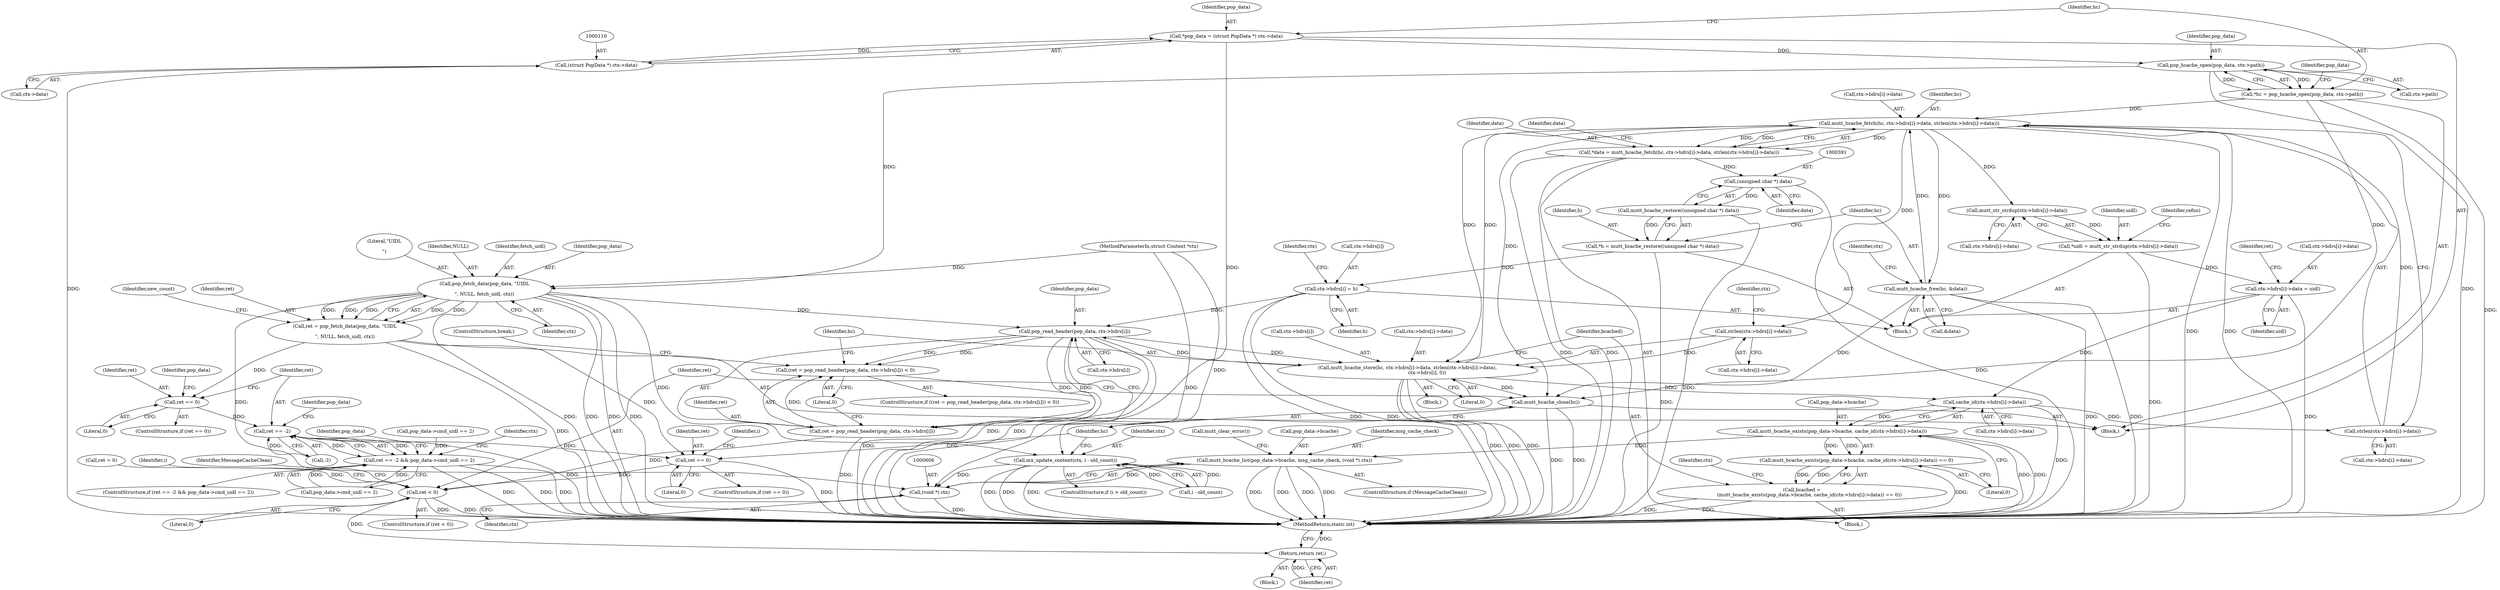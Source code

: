 digraph "0_neomutt_9bfab35522301794483f8f9ed60820bdec9be59e_1@API" {
"1000118" [label="(Call,pop_hcache_open(pop_data, ctx->path))"];
"1000107" [label="(Call,*pop_data = (struct PopData *) ctx->data)"];
"1000109" [label="(Call,(struct PopData *) ctx->data)"];
"1000116" [label="(Call,*hc = pop_hcache_open(pop_data, ctx->path))"];
"1000335" [label="(Call,mutt_hcache_fetch(hc, ctx->hdrs[i]->data, strlen(ctx->hdrs[i]->data)))"];
"1000333" [label="(Call,*data = mutt_hcache_fetch(hc, ctx->hdrs[i]->data, strlen(ctx->hdrs[i]->data)))"];
"1000390" [label="(Call,(unsigned char *) data)"];
"1000389" [label="(Call,mutt_hcache_restore((unsigned char *) data))"];
"1000387" [label="(Call,*h = mutt_hcache_restore((unsigned char *) data))"];
"1000404" [label="(Call,ctx->hdrs[i] = h)"];
"1000449" [label="(Call,pop_read_header(pop_data, ctx->hdrs[i]))"];
"1000446" [label="(Call,(ret = pop_read_header(pop_data, ctx->hdrs[i])) < 0)"];
"1000447" [label="(Call,ret = pop_read_header(pop_data, ctx->hdrs[i]))"];
"1000573" [label="(Call,ret < 0)"];
"1000596" [label="(Return,return ret;)"];
"1000460" [label="(Call,mutt_hcache_store(hc, ctx->hdrs[i]->data, strlen(ctx->hdrs[i]->data),\n                          ctx->hdrs[i], 0))"];
"1000491" [label="(Call,cache_id(ctx->hdrs[i]->data))"];
"1000344" [label="(Call,strlen(ctx->hdrs[i]->data))"];
"1000487" [label="(Call,mutt_bcache_exists(pop_data->bcache, cache_id(ctx->hdrs[i]->data)))"];
"1000486" [label="(Call,mutt_bcache_exists(pop_data->bcache, cache_id(ctx->hdrs[i]->data)) == 0)"];
"1000484" [label="(Call,bcached =\n          (mutt_bcache_exists(pop_data->bcache, cache_id(ctx->hdrs[i]->data)) == 0))"];
"1000600" [label="(Call,mutt_bcache_list(pop_data->bcache, msg_cache_check, (void *) ctx))"];
"1000570" [label="(Call,mutt_hcache_close(hc))"];
"1000358" [label="(Call,mutt_str_strdup(ctx->hdrs[i]->data))"];
"1000356" [label="(Call,*uidl = mutt_str_strdup(ctx->hdrs[i]->data))"];
"1000429" [label="(Call,ctx->hdrs[i]->data = uidl)"];
"1000393" [label="(Call,mutt_hcache_free(hc, &data))"];
"1000469" [label="(Call,strlen(ctx->hdrs[i]->data))"];
"1000164" [label="(Call,pop_fetch_data(pop_data, \"UIDL\r\n\", NULL, fetch_uidl, ctx))"];
"1000162" [label="(Call,ret = pop_fetch_data(pop_data, \"UIDL\r\n\", NULL, fetch_uidl, ctx))"];
"1000189" [label="(Call,ret == 0)"];
"1000203" [label="(Call,ret == -2)"];
"1000202" [label="(Call,ret == -2 && pop_data->cmd_uidl == 2)"];
"1000249" [label="(Call,ret == 0)"];
"1000565" [label="(Call,mx_update_context(ctx, i - old_count))"];
"1000605" [label="(Call,(void *) ctx)"];
"1000598" [label="(ControlStructure,if (MessageCacheClean))"];
"1000249" [label="(Call,ret == 0)"];
"1000116" [label="(Call,*hc = pop_hcache_open(pop_data, ctx->path))"];
"1000461" [label="(Identifier,hc)"];
"1000357" [label="(Identifier,uidl)"];
"1000163" [label="(Identifier,ret)"];
"1000191" [label="(Literal,0)"];
"1000393" [label="(Call,mutt_hcache_free(hc, &data))"];
"1000392" [label="(Identifier,data)"];
"1000604" [label="(Identifier,msg_cache_check)"];
"1000482" [label="(Literal,0)"];
"1000484" [label="(Call,bcached =\n          (mutt_bcache_exists(pop_data->bcache, cache_id(ctx->hdrs[i]->data)) == 0))"];
"1000250" [label="(Identifier,ret)"];
"1000448" [label="(Identifier,ret)"];
"1000394" [label="(Identifier,hc)"];
"1000107" [label="(Call,*pop_data = (struct PopData *) ctx->data)"];
"1000437" [label="(Identifier,uidl)"];
"1000165" [label="(Identifier,pop_data)"];
"1000605" [label="(Call,(void *) ctx)"];
"1000345" [label="(Call,ctx->hdrs[i]->data)"];
"1000439" [label="(Identifier,ret)"];
"1000390" [label="(Call,(unsigned char *) data)"];
"1000504" [label="(Identifier,ctx)"];
"1000576" [label="(Block,)"];
"1000410" [label="(Identifier,h)"];
"1000469" [label="(Call,strlen(ctx->hdrs[i]->data))"];
"1000172" [label="(Identifier,new_count)"];
"1000344" [label="(Call,strlen(ctx->hdrs[i]->data))"];
"1000487" [label="(Call,mutt_bcache_exists(pop_data->bcache, cache_id(ctx->hdrs[i]->data)))"];
"1000485" [label="(Identifier,bcached)"];
"1000438" [label="(Call,ret = 0)"];
"1000356" [label="(Call,*uidl = mutt_str_strdup(ctx->hdrs[i]->data))"];
"1000479" [label="(Identifier,ctx)"];
"1000118" [label="(Call,pop_hcache_open(pop_data, ctx->path))"];
"1000449" [label="(Call,pop_read_header(pop_data, ctx->hdrs[i]))"];
"1000580" [label="(Identifier,i)"];
"1000570" [label="(Call,mutt_hcache_close(hc))"];
"1000613" [label="(MethodReturn,static int)"];
"1000166" [label="(Literal,\"UIDL\r\n\")"];
"1000430" [label="(Call,ctx->hdrs[i]->data)"];
"1000104" [label="(MethodParameterIn,struct Context *ctx)"];
"1000599" [label="(Identifier,MessageCacheClean)"];
"1000499" [label="(Literal,0)"];
"1000203" [label="(Call,ret == -2)"];
"1000574" [label="(Identifier,ret)"];
"1000456" [label="(Literal,0)"];
"1000167" [label="(Identifier,NULL)"];
"1000205" [label="(Call,-2)"];
"1000572" [label="(ControlStructure,if (ret < 0))"];
"1000164" [label="(Call,pop_fetch_data(pop_data, \"UIDL\r\n\", NULL, fetch_uidl, ctx))"];
"1000190" [label="(Identifier,ret)"];
"1000182" [label="(Call,pop_data->cmd_uidl == 2)"];
"1000359" [label="(Call,ctx->hdrs[i]->data)"];
"1000597" [label="(Identifier,ret)"];
"1000575" [label="(Literal,0)"];
"1000126" [label="(Identifier,pop_data)"];
"1000488" [label="(Call,pop_data->bcache)"];
"1000566" [label="(Identifier,ctx)"];
"1000596" [label="(Return,return ret;)"];
"1000207" [label="(Call,pop_data->cmd_uidl == 2)"];
"1000235" [label="(Identifier,ctx)"];
"1000333" [label="(Call,*data = mutt_hcache_fetch(hc, ctx->hdrs[i]->data, strlen(ctx->hdrs[i]->data)))"];
"1000387" [label="(Call,*h = mutt_hcache_restore((unsigned char *) data))"];
"1000451" [label="(Call,ctx->hdrs[i])"];
"1000117" [label="(Identifier,hc)"];
"1000251" [label="(Literal,0)"];
"1000119" [label="(Identifier,pop_data)"];
"1000354" [label="(Block,)"];
"1000401" [label="(Identifier,ctx)"];
"1000470" [label="(Call,ctx->hdrs[i]->data)"];
"1000457" [label="(ControlStructure,break;)"];
"1000492" [label="(Call,ctx->hdrs[i]->data)"];
"1000608" [label="(Call,mutt_clear_error())"];
"1000111" [label="(Call,ctx->data)"];
"1000215" [label="(Identifier,pop_data)"];
"1000201" [label="(ControlStructure,if (ret == -2 && pop_data->cmd_uidl == 2))"];
"1000395" [label="(Call,&data)"];
"1000169" [label="(Identifier,ctx)"];
"1000189" [label="(Call,ret == 0)"];
"1000565" [label="(Call,mx_update_context(ctx, i - old_count))"];
"1000109" [label="(Call,(struct PopData *) ctx->data)"];
"1000209" [label="(Identifier,pop_data)"];
"1000450" [label="(Identifier,pop_data)"];
"1000168" [label="(Identifier,fetch_uidl)"];
"1000358" [label="(Call,mutt_str_strdup(ctx->hdrs[i]->data))"];
"1000445" [label="(ControlStructure,if ((ret = pop_read_header(pop_data, ctx->hdrs[i])) < 0))"];
"1000188" [label="(ControlStructure,if (ret == 0))"];
"1000567" [label="(Call,i - old_count)"];
"1000600" [label="(Call,mutt_bcache_list(pop_data->bcache, msg_cache_check, (void *) ctx))"];
"1000477" [label="(Call,ctx->hdrs[i])"];
"1000429" [label="(Call,ctx->hdrs[i]->data = uidl)"];
"1000195" [label="(Identifier,pop_data)"];
"1000120" [label="(Call,ctx->path)"];
"1000446" [label="(Call,(ret = pop_read_header(pop_data, ctx->hdrs[i])) < 0)"];
"1000460" [label="(Call,mutt_hcache_store(hc, ctx->hdrs[i]->data, strlen(ctx->hdrs[i]->data),\n                          ctx->hdrs[i], 0))"];
"1000388" [label="(Identifier,h)"];
"1000202" [label="(Call,ret == -2 && pop_data->cmd_uidl == 2)"];
"1000248" [label="(ControlStructure,if (ret == 0))"];
"1000486" [label="(Call,mutt_bcache_exists(pop_data->bcache, cache_id(ctx->hdrs[i]->data)) == 0)"];
"1000459" [label="(Block,)"];
"1000491" [label="(Call,cache_id(ctx->hdrs[i]->data))"];
"1000601" [label="(Call,pop_data->bcache)"];
"1000607" [label="(Identifier,ctx)"];
"1000162" [label="(Call,ret = pop_fetch_data(pop_data, \"UIDL\r\n\", NULL, fetch_uidl, ctx))"];
"1000415" [label="(Identifier,ctx)"];
"1000108" [label="(Identifier,pop_data)"];
"1000204" [label="(Identifier,ret)"];
"1000447" [label="(Call,ret = pop_read_header(pop_data, ctx->hdrs[i]))"];
"1000334" [label="(Identifier,data)"];
"1000571" [label="(Identifier,hc)"];
"1000258" [label="(Identifier,i)"];
"1000389" [label="(Call,mutt_hcache_restore((unsigned char *) data))"];
"1000404" [label="(Call,ctx->hdrs[i] = h)"];
"1000462" [label="(Call,ctx->hdrs[i]->data)"];
"1000335" [label="(Call,mutt_hcache_fetch(hc, ctx->hdrs[i]->data, strlen(ctx->hdrs[i]->data)))"];
"1000337" [label="(Call,ctx->hdrs[i]->data)"];
"1000573" [label="(Call,ret < 0)"];
"1000105" [label="(Block,)"];
"1000316" [label="(Block,)"];
"1000561" [label="(ControlStructure,if (i > old_count))"];
"1000336" [label="(Identifier,hc)"];
"1000353" [label="(Identifier,data)"];
"1000368" [label="(Identifier,refno)"];
"1000405" [label="(Call,ctx->hdrs[i])"];
"1000118" -> "1000116"  [label="AST: "];
"1000118" -> "1000120"  [label="CFG: "];
"1000119" -> "1000118"  [label="AST: "];
"1000120" -> "1000118"  [label="AST: "];
"1000116" -> "1000118"  [label="CFG: "];
"1000118" -> "1000613"  [label="DDG: "];
"1000118" -> "1000116"  [label="DDG: "];
"1000118" -> "1000116"  [label="DDG: "];
"1000107" -> "1000118"  [label="DDG: "];
"1000118" -> "1000164"  [label="DDG: "];
"1000107" -> "1000105"  [label="AST: "];
"1000107" -> "1000109"  [label="CFG: "];
"1000108" -> "1000107"  [label="AST: "];
"1000109" -> "1000107"  [label="AST: "];
"1000117" -> "1000107"  [label="CFG: "];
"1000107" -> "1000613"  [label="DDG: "];
"1000109" -> "1000107"  [label="DDG: "];
"1000109" -> "1000111"  [label="CFG: "];
"1000110" -> "1000109"  [label="AST: "];
"1000111" -> "1000109"  [label="AST: "];
"1000109" -> "1000613"  [label="DDG: "];
"1000116" -> "1000105"  [label="AST: "];
"1000117" -> "1000116"  [label="AST: "];
"1000126" -> "1000116"  [label="CFG: "];
"1000116" -> "1000613"  [label="DDG: "];
"1000116" -> "1000335"  [label="DDG: "];
"1000116" -> "1000570"  [label="DDG: "];
"1000335" -> "1000333"  [label="AST: "];
"1000335" -> "1000344"  [label="CFG: "];
"1000336" -> "1000335"  [label="AST: "];
"1000337" -> "1000335"  [label="AST: "];
"1000344" -> "1000335"  [label="AST: "];
"1000333" -> "1000335"  [label="CFG: "];
"1000335" -> "1000613"  [label="DDG: "];
"1000335" -> "1000613"  [label="DDG: "];
"1000335" -> "1000333"  [label="DDG: "];
"1000335" -> "1000333"  [label="DDG: "];
"1000335" -> "1000333"  [label="DDG: "];
"1000460" -> "1000335"  [label="DDG: "];
"1000393" -> "1000335"  [label="DDG: "];
"1000344" -> "1000335"  [label="DDG: "];
"1000335" -> "1000358"  [label="DDG: "];
"1000335" -> "1000393"  [label="DDG: "];
"1000335" -> "1000460"  [label="DDG: "];
"1000335" -> "1000469"  [label="DDG: "];
"1000335" -> "1000570"  [label="DDG: "];
"1000333" -> "1000316"  [label="AST: "];
"1000334" -> "1000333"  [label="AST: "];
"1000353" -> "1000333"  [label="CFG: "];
"1000333" -> "1000613"  [label="DDG: "];
"1000333" -> "1000613"  [label="DDG: "];
"1000333" -> "1000390"  [label="DDG: "];
"1000390" -> "1000389"  [label="AST: "];
"1000390" -> "1000392"  [label="CFG: "];
"1000391" -> "1000390"  [label="AST: "];
"1000392" -> "1000390"  [label="AST: "];
"1000389" -> "1000390"  [label="CFG: "];
"1000390" -> "1000613"  [label="DDG: "];
"1000390" -> "1000389"  [label="DDG: "];
"1000389" -> "1000387"  [label="AST: "];
"1000387" -> "1000389"  [label="CFG: "];
"1000389" -> "1000613"  [label="DDG: "];
"1000389" -> "1000387"  [label="DDG: "];
"1000387" -> "1000354"  [label="AST: "];
"1000388" -> "1000387"  [label="AST: "];
"1000394" -> "1000387"  [label="CFG: "];
"1000387" -> "1000613"  [label="DDG: "];
"1000387" -> "1000404"  [label="DDG: "];
"1000404" -> "1000354"  [label="AST: "];
"1000404" -> "1000410"  [label="CFG: "];
"1000405" -> "1000404"  [label="AST: "];
"1000410" -> "1000404"  [label="AST: "];
"1000415" -> "1000404"  [label="CFG: "];
"1000404" -> "1000613"  [label="DDG: "];
"1000404" -> "1000613"  [label="DDG: "];
"1000404" -> "1000449"  [label="DDG: "];
"1000449" -> "1000447"  [label="AST: "];
"1000449" -> "1000451"  [label="CFG: "];
"1000450" -> "1000449"  [label="AST: "];
"1000451" -> "1000449"  [label="AST: "];
"1000447" -> "1000449"  [label="CFG: "];
"1000449" -> "1000613"  [label="DDG: "];
"1000449" -> "1000613"  [label="DDG: "];
"1000449" -> "1000446"  [label="DDG: "];
"1000449" -> "1000446"  [label="DDG: "];
"1000449" -> "1000447"  [label="DDG: "];
"1000449" -> "1000447"  [label="DDG: "];
"1000164" -> "1000449"  [label="DDG: "];
"1000460" -> "1000449"  [label="DDG: "];
"1000449" -> "1000460"  [label="DDG: "];
"1000446" -> "1000445"  [label="AST: "];
"1000446" -> "1000456"  [label="CFG: "];
"1000447" -> "1000446"  [label="AST: "];
"1000456" -> "1000446"  [label="AST: "];
"1000457" -> "1000446"  [label="CFG: "];
"1000461" -> "1000446"  [label="CFG: "];
"1000446" -> "1000613"  [label="DDG: "];
"1000447" -> "1000446"  [label="DDG: "];
"1000448" -> "1000447"  [label="AST: "];
"1000456" -> "1000447"  [label="CFG: "];
"1000447" -> "1000613"  [label="DDG: "];
"1000447" -> "1000573"  [label="DDG: "];
"1000573" -> "1000572"  [label="AST: "];
"1000573" -> "1000575"  [label="CFG: "];
"1000574" -> "1000573"  [label="AST: "];
"1000575" -> "1000573"  [label="AST: "];
"1000580" -> "1000573"  [label="CFG: "];
"1000599" -> "1000573"  [label="CFG: "];
"1000573" -> "1000613"  [label="DDG: "];
"1000573" -> "1000613"  [label="DDG: "];
"1000438" -> "1000573"  [label="DDG: "];
"1000249" -> "1000573"  [label="DDG: "];
"1000573" -> "1000596"  [label="DDG: "];
"1000596" -> "1000576"  [label="AST: "];
"1000596" -> "1000597"  [label="CFG: "];
"1000597" -> "1000596"  [label="AST: "];
"1000613" -> "1000596"  [label="CFG: "];
"1000596" -> "1000613"  [label="DDG: "];
"1000597" -> "1000596"  [label="DDG: "];
"1000460" -> "1000459"  [label="AST: "];
"1000460" -> "1000482"  [label="CFG: "];
"1000461" -> "1000460"  [label="AST: "];
"1000462" -> "1000460"  [label="AST: "];
"1000469" -> "1000460"  [label="AST: "];
"1000477" -> "1000460"  [label="AST: "];
"1000482" -> "1000460"  [label="AST: "];
"1000485" -> "1000460"  [label="CFG: "];
"1000460" -> "1000613"  [label="DDG: "];
"1000460" -> "1000613"  [label="DDG: "];
"1000460" -> "1000613"  [label="DDG: "];
"1000469" -> "1000460"  [label="DDG: "];
"1000460" -> "1000491"  [label="DDG: "];
"1000460" -> "1000570"  [label="DDG: "];
"1000491" -> "1000487"  [label="AST: "];
"1000491" -> "1000492"  [label="CFG: "];
"1000492" -> "1000491"  [label="AST: "];
"1000487" -> "1000491"  [label="CFG: "];
"1000491" -> "1000613"  [label="DDG: "];
"1000491" -> "1000344"  [label="DDG: "];
"1000491" -> "1000487"  [label="DDG: "];
"1000429" -> "1000491"  [label="DDG: "];
"1000344" -> "1000345"  [label="CFG: "];
"1000345" -> "1000344"  [label="AST: "];
"1000487" -> "1000486"  [label="AST: "];
"1000488" -> "1000487"  [label="AST: "];
"1000499" -> "1000487"  [label="CFG: "];
"1000487" -> "1000613"  [label="DDG: "];
"1000487" -> "1000613"  [label="DDG: "];
"1000487" -> "1000486"  [label="DDG: "];
"1000487" -> "1000486"  [label="DDG: "];
"1000487" -> "1000600"  [label="DDG: "];
"1000486" -> "1000484"  [label="AST: "];
"1000486" -> "1000499"  [label="CFG: "];
"1000499" -> "1000486"  [label="AST: "];
"1000484" -> "1000486"  [label="CFG: "];
"1000486" -> "1000613"  [label="DDG: "];
"1000486" -> "1000484"  [label="DDG: "];
"1000486" -> "1000484"  [label="DDG: "];
"1000484" -> "1000316"  [label="AST: "];
"1000485" -> "1000484"  [label="AST: "];
"1000504" -> "1000484"  [label="CFG: "];
"1000484" -> "1000613"  [label="DDG: "];
"1000484" -> "1000613"  [label="DDG: "];
"1000600" -> "1000598"  [label="AST: "];
"1000600" -> "1000605"  [label="CFG: "];
"1000601" -> "1000600"  [label="AST: "];
"1000604" -> "1000600"  [label="AST: "];
"1000605" -> "1000600"  [label="AST: "];
"1000608" -> "1000600"  [label="CFG: "];
"1000600" -> "1000613"  [label="DDG: "];
"1000600" -> "1000613"  [label="DDG: "];
"1000600" -> "1000613"  [label="DDG: "];
"1000600" -> "1000613"  [label="DDG: "];
"1000605" -> "1000600"  [label="DDG: "];
"1000570" -> "1000105"  [label="AST: "];
"1000570" -> "1000571"  [label="CFG: "];
"1000571" -> "1000570"  [label="AST: "];
"1000574" -> "1000570"  [label="CFG: "];
"1000570" -> "1000613"  [label="DDG: "];
"1000570" -> "1000613"  [label="DDG: "];
"1000393" -> "1000570"  [label="DDG: "];
"1000358" -> "1000356"  [label="AST: "];
"1000358" -> "1000359"  [label="CFG: "];
"1000359" -> "1000358"  [label="AST: "];
"1000356" -> "1000358"  [label="CFG: "];
"1000358" -> "1000356"  [label="DDG: "];
"1000356" -> "1000354"  [label="AST: "];
"1000357" -> "1000356"  [label="AST: "];
"1000368" -> "1000356"  [label="CFG: "];
"1000356" -> "1000613"  [label="DDG: "];
"1000356" -> "1000429"  [label="DDG: "];
"1000429" -> "1000354"  [label="AST: "];
"1000429" -> "1000437"  [label="CFG: "];
"1000430" -> "1000429"  [label="AST: "];
"1000437" -> "1000429"  [label="AST: "];
"1000439" -> "1000429"  [label="CFG: "];
"1000429" -> "1000613"  [label="DDG: "];
"1000393" -> "1000354"  [label="AST: "];
"1000393" -> "1000395"  [label="CFG: "];
"1000394" -> "1000393"  [label="AST: "];
"1000395" -> "1000393"  [label="AST: "];
"1000401" -> "1000393"  [label="CFG: "];
"1000393" -> "1000613"  [label="DDG: "];
"1000393" -> "1000613"  [label="DDG: "];
"1000469" -> "1000470"  [label="CFG: "];
"1000470" -> "1000469"  [label="AST: "];
"1000479" -> "1000469"  [label="CFG: "];
"1000164" -> "1000162"  [label="AST: "];
"1000164" -> "1000169"  [label="CFG: "];
"1000165" -> "1000164"  [label="AST: "];
"1000166" -> "1000164"  [label="AST: "];
"1000167" -> "1000164"  [label="AST: "];
"1000168" -> "1000164"  [label="AST: "];
"1000169" -> "1000164"  [label="AST: "];
"1000162" -> "1000164"  [label="CFG: "];
"1000164" -> "1000613"  [label="DDG: "];
"1000164" -> "1000613"  [label="DDG: "];
"1000164" -> "1000613"  [label="DDG: "];
"1000164" -> "1000613"  [label="DDG: "];
"1000164" -> "1000162"  [label="DDG: "];
"1000164" -> "1000162"  [label="DDG: "];
"1000164" -> "1000162"  [label="DDG: "];
"1000164" -> "1000162"  [label="DDG: "];
"1000164" -> "1000162"  [label="DDG: "];
"1000104" -> "1000164"  [label="DDG: "];
"1000164" -> "1000565"  [label="DDG: "];
"1000164" -> "1000605"  [label="DDG: "];
"1000162" -> "1000105"  [label="AST: "];
"1000163" -> "1000162"  [label="AST: "];
"1000172" -> "1000162"  [label="CFG: "];
"1000162" -> "1000613"  [label="DDG: "];
"1000162" -> "1000189"  [label="DDG: "];
"1000162" -> "1000249"  [label="DDG: "];
"1000189" -> "1000188"  [label="AST: "];
"1000189" -> "1000191"  [label="CFG: "];
"1000190" -> "1000189"  [label="AST: "];
"1000191" -> "1000189"  [label="AST: "];
"1000195" -> "1000189"  [label="CFG: "];
"1000204" -> "1000189"  [label="CFG: "];
"1000189" -> "1000203"  [label="DDG: "];
"1000203" -> "1000202"  [label="AST: "];
"1000203" -> "1000205"  [label="CFG: "];
"1000204" -> "1000203"  [label="AST: "];
"1000205" -> "1000203"  [label="AST: "];
"1000209" -> "1000203"  [label="CFG: "];
"1000202" -> "1000203"  [label="CFG: "];
"1000203" -> "1000613"  [label="DDG: "];
"1000203" -> "1000202"  [label="DDG: "];
"1000203" -> "1000202"  [label="DDG: "];
"1000205" -> "1000203"  [label="DDG: "];
"1000203" -> "1000249"  [label="DDG: "];
"1000202" -> "1000201"  [label="AST: "];
"1000202" -> "1000207"  [label="CFG: "];
"1000207" -> "1000202"  [label="AST: "];
"1000215" -> "1000202"  [label="CFG: "];
"1000235" -> "1000202"  [label="CFG: "];
"1000202" -> "1000613"  [label="DDG: "];
"1000202" -> "1000613"  [label="DDG: "];
"1000202" -> "1000613"  [label="DDG: "];
"1000207" -> "1000202"  [label="DDG: "];
"1000207" -> "1000202"  [label="DDG: "];
"1000182" -> "1000202"  [label="DDG: "];
"1000249" -> "1000248"  [label="AST: "];
"1000249" -> "1000251"  [label="CFG: "];
"1000250" -> "1000249"  [label="AST: "];
"1000251" -> "1000249"  [label="AST: "];
"1000258" -> "1000249"  [label="CFG: "];
"1000571" -> "1000249"  [label="CFG: "];
"1000249" -> "1000613"  [label="DDG: "];
"1000565" -> "1000561"  [label="AST: "];
"1000565" -> "1000567"  [label="CFG: "];
"1000566" -> "1000565"  [label="AST: "];
"1000567" -> "1000565"  [label="AST: "];
"1000571" -> "1000565"  [label="CFG: "];
"1000565" -> "1000613"  [label="DDG: "];
"1000565" -> "1000613"  [label="DDG: "];
"1000565" -> "1000613"  [label="DDG: "];
"1000104" -> "1000565"  [label="DDG: "];
"1000567" -> "1000565"  [label="DDG: "];
"1000567" -> "1000565"  [label="DDG: "];
"1000565" -> "1000605"  [label="DDG: "];
"1000605" -> "1000607"  [label="CFG: "];
"1000606" -> "1000605"  [label="AST: "];
"1000607" -> "1000605"  [label="AST: "];
"1000605" -> "1000613"  [label="DDG: "];
"1000104" -> "1000605"  [label="DDG: "];
}
